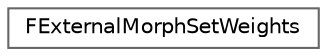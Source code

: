 digraph "Graphical Class Hierarchy"
{
 // INTERACTIVE_SVG=YES
 // LATEX_PDF_SIZE
  bgcolor="transparent";
  edge [fontname=Helvetica,fontsize=10,labelfontname=Helvetica,labelfontsize=10];
  node [fontname=Helvetica,fontsize=10,shape=box,height=0.2,width=0.4];
  rankdir="LR";
  Node0 [id="Node000000",label="FExternalMorphSetWeights",height=0.2,width=0.4,color="grey40", fillcolor="white", style="filled",URL="$d7/d9a/structFExternalMorphSetWeights.html",tooltip="The weight data for a specific external morph set."];
}
